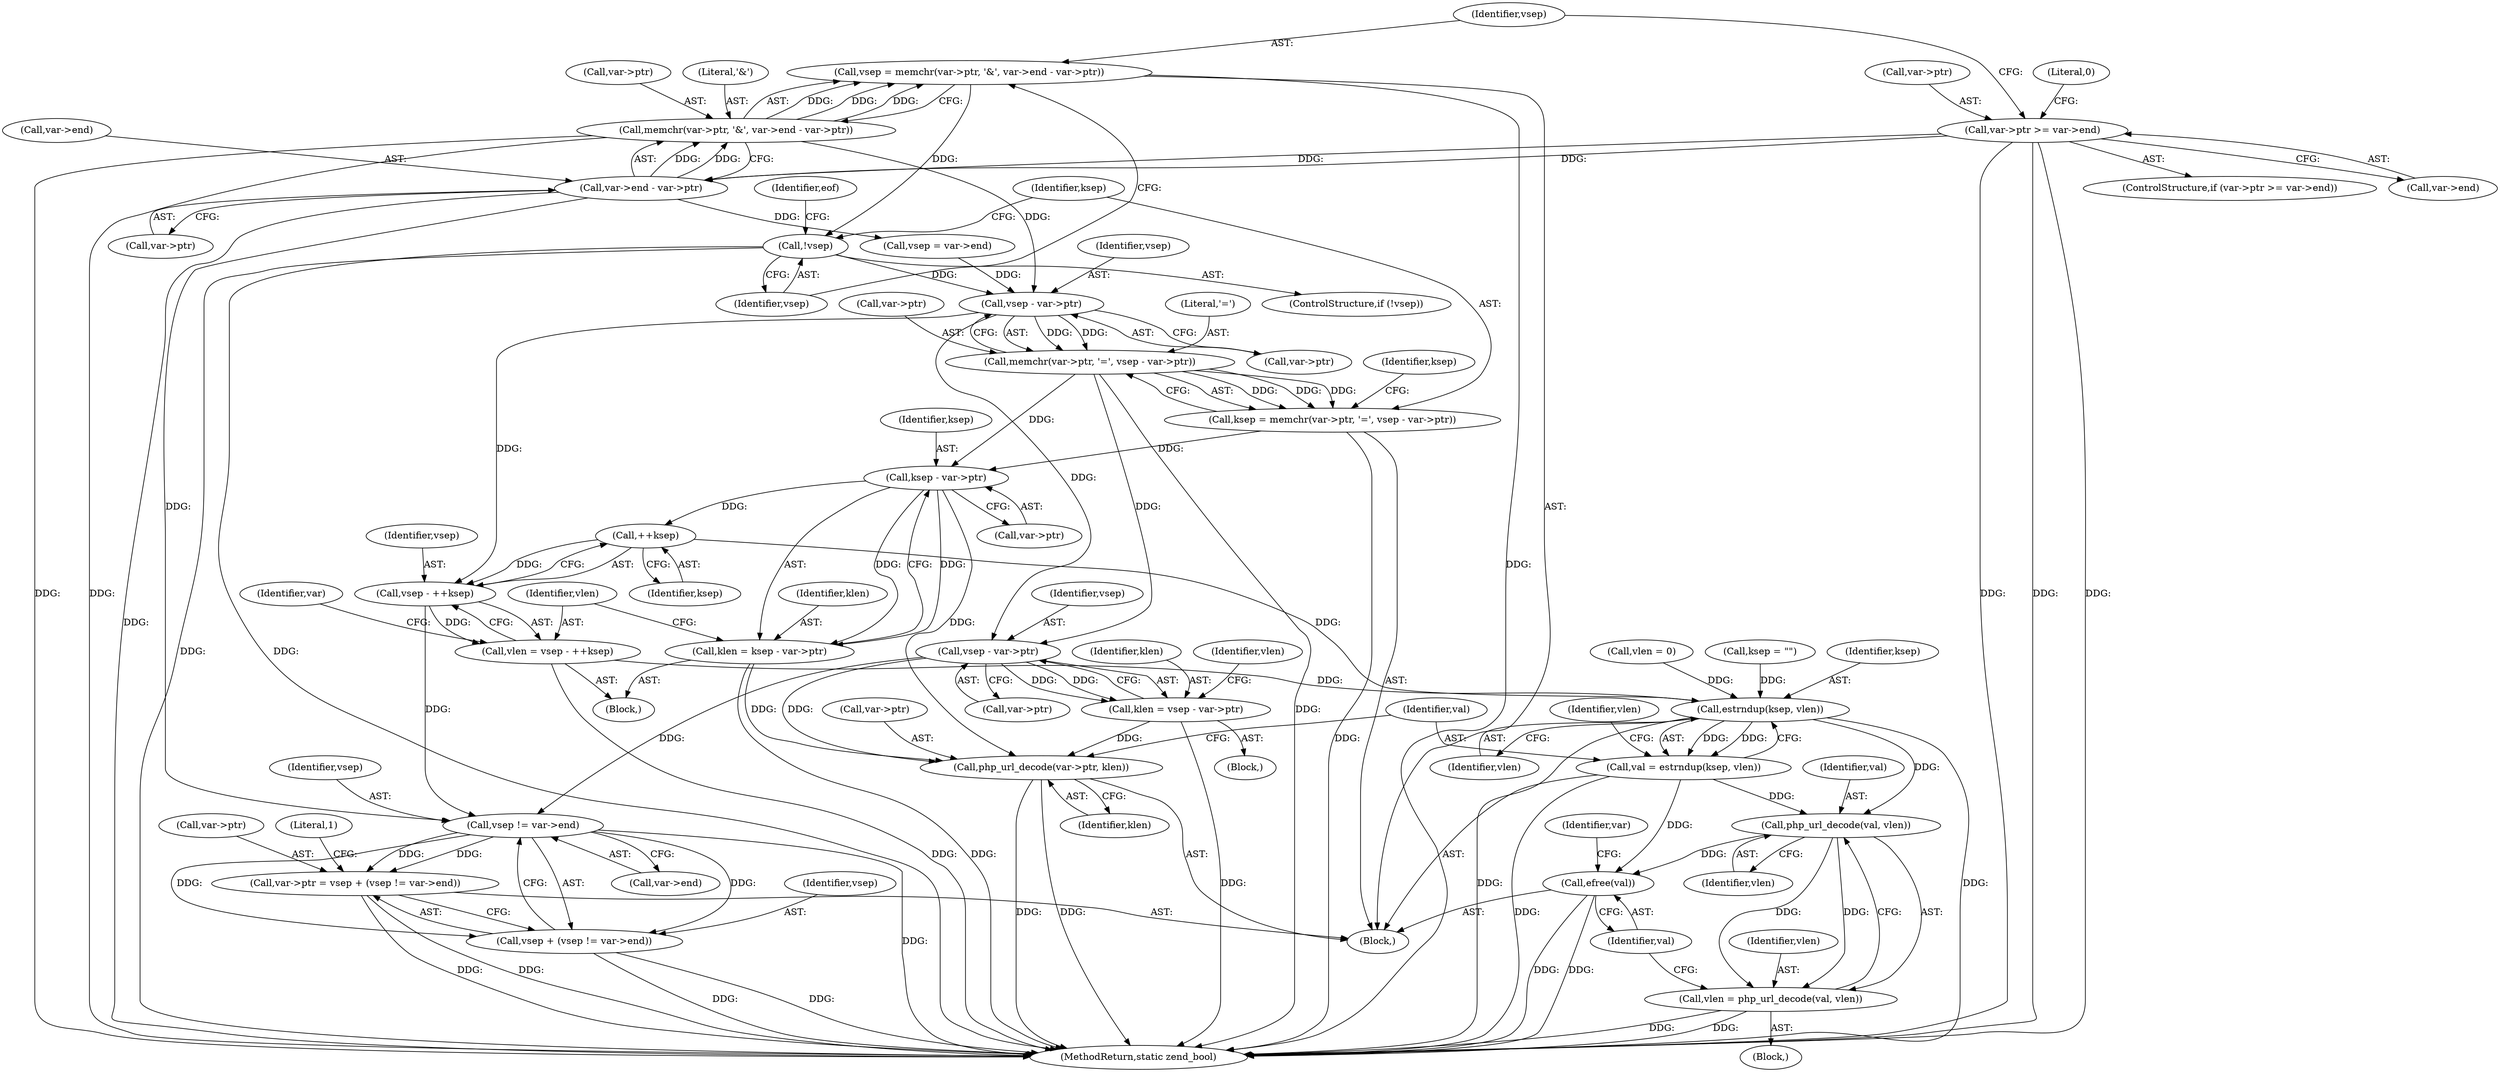 digraph "1_php-src_0f8cf3b8497dc45c010c44ed9e96518e11e19fc3@API" {
"1000125" [label="(Call,vsep = memchr(var->ptr, '&', var->end - var->ptr))"];
"1000127" [label="(Call,memchr(var->ptr, '&', var->end - var->ptr))"];
"1000132" [label="(Call,var->end - var->ptr)"];
"1000115" [label="(Call,var->ptr >= var->end)"];
"1000140" [label="(Call,!vsep)"];
"1000163" [label="(Call,vsep - var->ptr)"];
"1000158" [label="(Call,memchr(var->ptr, '=', vsep - var->ptr))"];
"1000156" [label="(Call,ksep = memchr(var->ptr, '=', vsep - var->ptr))"];
"1000177" [label="(Call,ksep - var->ptr)"];
"1000175" [label="(Call,klen = ksep - var->ptr)"];
"1000203" [label="(Call,php_url_decode(var->ptr, klen))"];
"1000186" [label="(Call,++ksep)"];
"1000184" [label="(Call,vsep - ++ksep)"];
"1000182" [label="(Call,vlen = vsep - ++ksep)"];
"1000210" [label="(Call,estrndup(ksep, vlen))"];
"1000208" [label="(Call,val = estrndup(ksep, vlen))"];
"1000218" [label="(Call,php_url_decode(val, vlen))"];
"1000216" [label="(Call,vlen = php_url_decode(val, vlen))"];
"1000222" [label="(Call,efree(val))"];
"1000230" [label="(Call,vsep != var->end)"];
"1000224" [label="(Call,var->ptr = vsep + (vsep != var->end))"];
"1000228" [label="(Call,vsep + (vsep != var->end))"];
"1000195" [label="(Call,vsep - var->ptr)"];
"1000193" [label="(Call,klen = vsep - var->ptr)"];
"1000210" [label="(Call,estrndup(ksep, vlen))"];
"1000116" [label="(Call,var->ptr)"];
"1000208" [label="(Call,val = estrndup(ksep, vlen))"];
"1000200" [label="(Call,vlen = 0)"];
"1000224" [label="(Call,var->ptr = vsep + (vsep != var->end))"];
"1000230" [label="(Call,vsep != var->end)"];
"1000114" [label="(ControlStructure,if (var->ptr >= var->end))"];
"1000164" [label="(Identifier,vsep)"];
"1000179" [label="(Call,var->ptr)"];
"1000185" [label="(Identifier,vsep)"];
"1000126" [label="(Identifier,vsep)"];
"1000178" [label="(Identifier,ksep)"];
"1000237" [label="(MethodReturn,static zend_bool)"];
"1000131" [label="(Literal,'&')"];
"1000163" [label="(Call,vsep - var->ptr)"];
"1000124" [label="(Literal,0)"];
"1000184" [label="(Call,vsep - ++ksep)"];
"1000107" [label="(Block,)"];
"1000201" [label="(Identifier,vlen)"];
"1000218" [label="(Call,php_url_decode(val, vlen))"];
"1000127" [label="(Call,memchr(var->ptr, '&', var->end - var->ptr))"];
"1000228" [label="(Call,vsep + (vsep != var->end))"];
"1000222" [label="(Call,efree(val))"];
"1000223" [label="(Identifier,val)"];
"1000232" [label="(Call,var->end)"];
"1000141" [label="(Identifier,vsep)"];
"1000159" [label="(Call,var->ptr)"];
"1000225" [label="(Call,var->ptr)"];
"1000197" [label="(Call,var->ptr)"];
"1000183" [label="(Identifier,vlen)"];
"1000207" [label="(Identifier,klen)"];
"1000186" [label="(Call,++ksep)"];
"1000190" [label="(Call,ksep = \"\")"];
"1000187" [label="(Identifier,ksep)"];
"1000169" [label="(Identifier,ksep)"];
"1000204" [label="(Call,var->ptr)"];
"1000216" [label="(Call,vlen = php_url_decode(val, vlen))"];
"1000125" [label="(Call,vsep = memchr(var->ptr, '&', var->end - var->ptr))"];
"1000140" [label="(Call,!vsep)"];
"1000119" [label="(Call,var->end)"];
"1000205" [label="(Identifier,var)"];
"1000214" [label="(Identifier,vlen)"];
"1000158" [label="(Call,memchr(var->ptr, '=', vsep - var->ptr))"];
"1000151" [label="(Call,vsep = var->end)"];
"1000156" [label="(Call,ksep = memchr(var->ptr, '=', vsep - var->ptr))"];
"1000176" [label="(Identifier,klen)"];
"1000219" [label="(Identifier,val)"];
"1000133" [label="(Call,var->end)"];
"1000162" [label="(Literal,'=')"];
"1000165" [label="(Call,var->ptr)"];
"1000209" [label="(Identifier,val)"];
"1000203" [label="(Call,php_url_decode(var->ptr, klen))"];
"1000226" [label="(Identifier,var)"];
"1000229" [label="(Identifier,vsep)"];
"1000145" [label="(Identifier,eof)"];
"1000170" [label="(Block,)"];
"1000193" [label="(Call,klen = vsep - var->ptr)"];
"1000211" [label="(Identifier,ksep)"];
"1000215" [label="(Block,)"];
"1000220" [label="(Identifier,vlen)"];
"1000196" [label="(Identifier,vsep)"];
"1000212" [label="(Identifier,vlen)"];
"1000236" [label="(Literal,1)"];
"1000115" [label="(Call,var->ptr >= var->end)"];
"1000157" [label="(Identifier,ksep)"];
"1000177" [label="(Call,ksep - var->ptr)"];
"1000139" [label="(ControlStructure,if (!vsep))"];
"1000195" [label="(Call,vsep - var->ptr)"];
"1000132" [label="(Call,var->end - var->ptr)"];
"1000175" [label="(Call,klen = ksep - var->ptr)"];
"1000217" [label="(Identifier,vlen)"];
"1000189" [label="(Block,)"];
"1000194" [label="(Identifier,klen)"];
"1000231" [label="(Identifier,vsep)"];
"1000128" [label="(Call,var->ptr)"];
"1000136" [label="(Call,var->ptr)"];
"1000182" [label="(Call,vlen = vsep - ++ksep)"];
"1000125" -> "1000107"  [label="AST: "];
"1000125" -> "1000127"  [label="CFG: "];
"1000126" -> "1000125"  [label="AST: "];
"1000127" -> "1000125"  [label="AST: "];
"1000141" -> "1000125"  [label="CFG: "];
"1000125" -> "1000237"  [label="DDG: "];
"1000127" -> "1000125"  [label="DDG: "];
"1000127" -> "1000125"  [label="DDG: "];
"1000127" -> "1000125"  [label="DDG: "];
"1000125" -> "1000140"  [label="DDG: "];
"1000127" -> "1000132"  [label="CFG: "];
"1000128" -> "1000127"  [label="AST: "];
"1000131" -> "1000127"  [label="AST: "];
"1000132" -> "1000127"  [label="AST: "];
"1000127" -> "1000237"  [label="DDG: "];
"1000127" -> "1000237"  [label="DDG: "];
"1000132" -> "1000127"  [label="DDG: "];
"1000132" -> "1000127"  [label="DDG: "];
"1000127" -> "1000163"  [label="DDG: "];
"1000132" -> "1000136"  [label="CFG: "];
"1000133" -> "1000132"  [label="AST: "];
"1000136" -> "1000132"  [label="AST: "];
"1000132" -> "1000237"  [label="DDG: "];
"1000115" -> "1000132"  [label="DDG: "];
"1000115" -> "1000132"  [label="DDG: "];
"1000132" -> "1000151"  [label="DDG: "];
"1000132" -> "1000230"  [label="DDG: "];
"1000115" -> "1000114"  [label="AST: "];
"1000115" -> "1000119"  [label="CFG: "];
"1000116" -> "1000115"  [label="AST: "];
"1000119" -> "1000115"  [label="AST: "];
"1000124" -> "1000115"  [label="CFG: "];
"1000126" -> "1000115"  [label="CFG: "];
"1000115" -> "1000237"  [label="DDG: "];
"1000115" -> "1000237"  [label="DDG: "];
"1000115" -> "1000237"  [label="DDG: "];
"1000140" -> "1000139"  [label="AST: "];
"1000140" -> "1000141"  [label="CFG: "];
"1000141" -> "1000140"  [label="AST: "];
"1000145" -> "1000140"  [label="CFG: "];
"1000157" -> "1000140"  [label="CFG: "];
"1000140" -> "1000237"  [label="DDG: "];
"1000140" -> "1000237"  [label="DDG: "];
"1000140" -> "1000163"  [label="DDG: "];
"1000163" -> "1000158"  [label="AST: "];
"1000163" -> "1000165"  [label="CFG: "];
"1000164" -> "1000163"  [label="AST: "];
"1000165" -> "1000163"  [label="AST: "];
"1000158" -> "1000163"  [label="CFG: "];
"1000163" -> "1000158"  [label="DDG: "];
"1000163" -> "1000158"  [label="DDG: "];
"1000151" -> "1000163"  [label="DDG: "];
"1000163" -> "1000184"  [label="DDG: "];
"1000163" -> "1000195"  [label="DDG: "];
"1000158" -> "1000156"  [label="AST: "];
"1000159" -> "1000158"  [label="AST: "];
"1000162" -> "1000158"  [label="AST: "];
"1000156" -> "1000158"  [label="CFG: "];
"1000158" -> "1000237"  [label="DDG: "];
"1000158" -> "1000156"  [label="DDG: "];
"1000158" -> "1000156"  [label="DDG: "];
"1000158" -> "1000156"  [label="DDG: "];
"1000158" -> "1000177"  [label="DDG: "];
"1000158" -> "1000195"  [label="DDG: "];
"1000156" -> "1000107"  [label="AST: "];
"1000157" -> "1000156"  [label="AST: "];
"1000169" -> "1000156"  [label="CFG: "];
"1000156" -> "1000237"  [label="DDG: "];
"1000156" -> "1000177"  [label="DDG: "];
"1000177" -> "1000175"  [label="AST: "];
"1000177" -> "1000179"  [label="CFG: "];
"1000178" -> "1000177"  [label="AST: "];
"1000179" -> "1000177"  [label="AST: "];
"1000175" -> "1000177"  [label="CFG: "];
"1000177" -> "1000175"  [label="DDG: "];
"1000177" -> "1000175"  [label="DDG: "];
"1000177" -> "1000186"  [label="DDG: "];
"1000177" -> "1000203"  [label="DDG: "];
"1000175" -> "1000170"  [label="AST: "];
"1000176" -> "1000175"  [label="AST: "];
"1000183" -> "1000175"  [label="CFG: "];
"1000175" -> "1000237"  [label="DDG: "];
"1000175" -> "1000203"  [label="DDG: "];
"1000203" -> "1000107"  [label="AST: "];
"1000203" -> "1000207"  [label="CFG: "];
"1000204" -> "1000203"  [label="AST: "];
"1000207" -> "1000203"  [label="AST: "];
"1000209" -> "1000203"  [label="CFG: "];
"1000203" -> "1000237"  [label="DDG: "];
"1000203" -> "1000237"  [label="DDG: "];
"1000195" -> "1000203"  [label="DDG: "];
"1000193" -> "1000203"  [label="DDG: "];
"1000186" -> "1000184"  [label="AST: "];
"1000186" -> "1000187"  [label="CFG: "];
"1000187" -> "1000186"  [label="AST: "];
"1000184" -> "1000186"  [label="CFG: "];
"1000186" -> "1000184"  [label="DDG: "];
"1000186" -> "1000210"  [label="DDG: "];
"1000184" -> "1000182"  [label="AST: "];
"1000185" -> "1000184"  [label="AST: "];
"1000182" -> "1000184"  [label="CFG: "];
"1000184" -> "1000182"  [label="DDG: "];
"1000184" -> "1000230"  [label="DDG: "];
"1000182" -> "1000170"  [label="AST: "];
"1000183" -> "1000182"  [label="AST: "];
"1000205" -> "1000182"  [label="CFG: "];
"1000182" -> "1000237"  [label="DDG: "];
"1000182" -> "1000210"  [label="DDG: "];
"1000210" -> "1000208"  [label="AST: "];
"1000210" -> "1000212"  [label="CFG: "];
"1000211" -> "1000210"  [label="AST: "];
"1000212" -> "1000210"  [label="AST: "];
"1000208" -> "1000210"  [label="CFG: "];
"1000210" -> "1000237"  [label="DDG: "];
"1000210" -> "1000237"  [label="DDG: "];
"1000210" -> "1000208"  [label="DDG: "];
"1000210" -> "1000208"  [label="DDG: "];
"1000190" -> "1000210"  [label="DDG: "];
"1000200" -> "1000210"  [label="DDG: "];
"1000210" -> "1000218"  [label="DDG: "];
"1000208" -> "1000107"  [label="AST: "];
"1000209" -> "1000208"  [label="AST: "];
"1000214" -> "1000208"  [label="CFG: "];
"1000208" -> "1000237"  [label="DDG: "];
"1000208" -> "1000218"  [label="DDG: "];
"1000208" -> "1000222"  [label="DDG: "];
"1000218" -> "1000216"  [label="AST: "];
"1000218" -> "1000220"  [label="CFG: "];
"1000219" -> "1000218"  [label="AST: "];
"1000220" -> "1000218"  [label="AST: "];
"1000216" -> "1000218"  [label="CFG: "];
"1000218" -> "1000216"  [label="DDG: "];
"1000218" -> "1000216"  [label="DDG: "];
"1000218" -> "1000222"  [label="DDG: "];
"1000216" -> "1000215"  [label="AST: "];
"1000217" -> "1000216"  [label="AST: "];
"1000223" -> "1000216"  [label="CFG: "];
"1000216" -> "1000237"  [label="DDG: "];
"1000216" -> "1000237"  [label="DDG: "];
"1000222" -> "1000107"  [label="AST: "];
"1000222" -> "1000223"  [label="CFG: "];
"1000223" -> "1000222"  [label="AST: "];
"1000226" -> "1000222"  [label="CFG: "];
"1000222" -> "1000237"  [label="DDG: "];
"1000222" -> "1000237"  [label="DDG: "];
"1000230" -> "1000228"  [label="AST: "];
"1000230" -> "1000232"  [label="CFG: "];
"1000231" -> "1000230"  [label="AST: "];
"1000232" -> "1000230"  [label="AST: "];
"1000228" -> "1000230"  [label="CFG: "];
"1000230" -> "1000237"  [label="DDG: "];
"1000230" -> "1000224"  [label="DDG: "];
"1000230" -> "1000224"  [label="DDG: "];
"1000230" -> "1000228"  [label="DDG: "];
"1000230" -> "1000228"  [label="DDG: "];
"1000195" -> "1000230"  [label="DDG: "];
"1000224" -> "1000107"  [label="AST: "];
"1000224" -> "1000228"  [label="CFG: "];
"1000225" -> "1000224"  [label="AST: "];
"1000228" -> "1000224"  [label="AST: "];
"1000236" -> "1000224"  [label="CFG: "];
"1000224" -> "1000237"  [label="DDG: "];
"1000224" -> "1000237"  [label="DDG: "];
"1000229" -> "1000228"  [label="AST: "];
"1000228" -> "1000237"  [label="DDG: "];
"1000228" -> "1000237"  [label="DDG: "];
"1000195" -> "1000193"  [label="AST: "];
"1000195" -> "1000197"  [label="CFG: "];
"1000196" -> "1000195"  [label="AST: "];
"1000197" -> "1000195"  [label="AST: "];
"1000193" -> "1000195"  [label="CFG: "];
"1000195" -> "1000193"  [label="DDG: "];
"1000195" -> "1000193"  [label="DDG: "];
"1000193" -> "1000189"  [label="AST: "];
"1000194" -> "1000193"  [label="AST: "];
"1000201" -> "1000193"  [label="CFG: "];
"1000193" -> "1000237"  [label="DDG: "];
}
